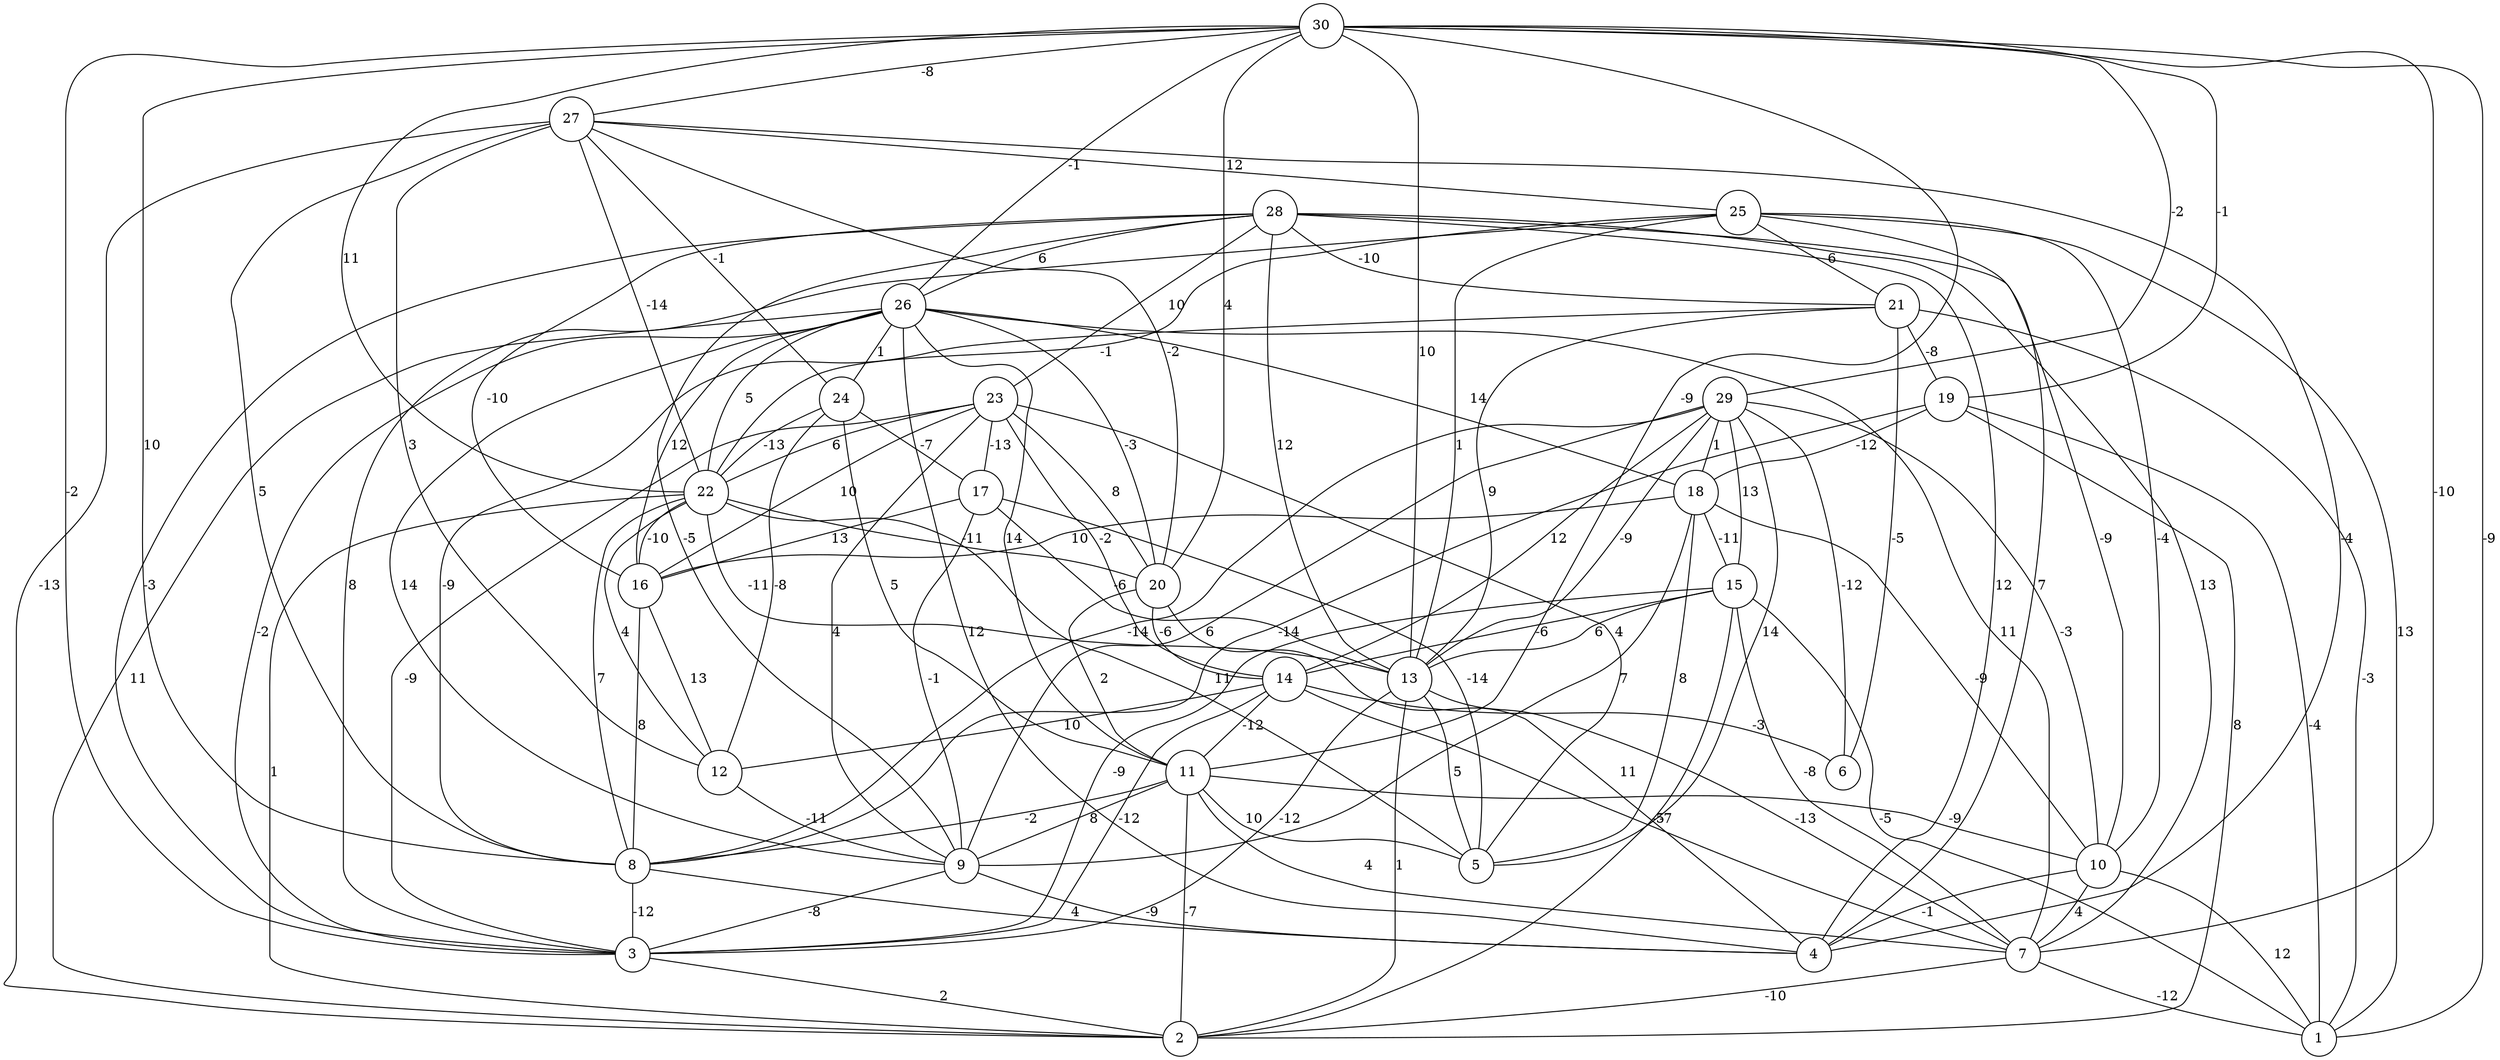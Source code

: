 graph { 
	 fontname="Helvetica,Arial,sans-serif" 
	 node [shape = circle]; 
	 30 -- 1 [label = "-9"];
	 30 -- 3 [label = "-2"];
	 30 -- 7 [label = "-10"];
	 30 -- 8 [label = "10"];
	 30 -- 11 [label = "-9"];
	 30 -- 13 [label = "10"];
	 30 -- 19 [label = "-1"];
	 30 -- 20 [label = "4"];
	 30 -- 22 [label = "11"];
	 30 -- 26 [label = "-1"];
	 30 -- 27 [label = "-8"];
	 30 -- 29 [label = "-2"];
	 29 -- 5 [label = "14"];
	 29 -- 6 [label = "-12"];
	 29 -- 8 [label = "-14"];
	 29 -- 9 [label = "6"];
	 29 -- 10 [label = "-3"];
	 29 -- 13 [label = "-9"];
	 29 -- 14 [label = "12"];
	 29 -- 15 [label = "13"];
	 29 -- 18 [label = "1"];
	 28 -- 3 [label = "-3"];
	 28 -- 4 [label = "12"];
	 28 -- 7 [label = "13"];
	 28 -- 9 [label = "-5"];
	 28 -- 10 [label = "-9"];
	 28 -- 13 [label = "12"];
	 28 -- 16 [label = "-10"];
	 28 -- 21 [label = "-10"];
	 28 -- 23 [label = "10"];
	 28 -- 26 [label = "6"];
	 27 -- 2 [label = "-13"];
	 27 -- 4 [label = "-4"];
	 27 -- 8 [label = "5"];
	 27 -- 12 [label = "3"];
	 27 -- 20 [label = "-2"];
	 27 -- 22 [label = "-14"];
	 27 -- 24 [label = "-1"];
	 27 -- 25 [label = "12"];
	 26 -- 2 [label = "11"];
	 26 -- 3 [label = "-2"];
	 26 -- 4 [label = "12"];
	 26 -- 7 [label = "11"];
	 26 -- 9 [label = "14"];
	 26 -- 11 [label = "14"];
	 26 -- 16 [label = "12"];
	 26 -- 18 [label = "14"];
	 26 -- 20 [label = "-3"];
	 26 -- 22 [label = "5"];
	 26 -- 24 [label = "1"];
	 25 -- 1 [label = "13"];
	 25 -- 3 [label = "8"];
	 25 -- 4 [label = "7"];
	 25 -- 10 [label = "-4"];
	 25 -- 13 [label = "1"];
	 25 -- 21 [label = "6"];
	 25 -- 22 [label = "-1"];
	 24 -- 11 [label = "5"];
	 24 -- 12 [label = "-8"];
	 24 -- 17 [label = "-7"];
	 24 -- 22 [label = "-13"];
	 23 -- 3 [label = "-9"];
	 23 -- 5 [label = "4"];
	 23 -- 9 [label = "4"];
	 23 -- 14 [label = "-2"];
	 23 -- 16 [label = "10"];
	 23 -- 17 [label = "-13"];
	 23 -- 20 [label = "8"];
	 23 -- 22 [label = "6"];
	 22 -- 2 [label = "1"];
	 22 -- 5 [label = "11"];
	 22 -- 8 [label = "7"];
	 22 -- 12 [label = "4"];
	 22 -- 13 [label = "-11"];
	 22 -- 16 [label = "-10"];
	 22 -- 20 [label = "-11"];
	 21 -- 1 [label = "-3"];
	 21 -- 6 [label = "-5"];
	 21 -- 8 [label = "-9"];
	 21 -- 13 [label = "9"];
	 21 -- 19 [label = "-8"];
	 20 -- 4 [label = "11"];
	 20 -- 11 [label = "2"];
	 20 -- 14 [label = "-6"];
	 19 -- 1 [label = "-4"];
	 19 -- 2 [label = "8"];
	 19 -- 8 [label = "-14"];
	 19 -- 18 [label = "-12"];
	 18 -- 5 [label = "8"];
	 18 -- 9 [label = "7"];
	 18 -- 10 [label = "-9"];
	 18 -- 15 [label = "-11"];
	 18 -- 16 [label = "10"];
	 17 -- 5 [label = "-14"];
	 17 -- 9 [label = "-1"];
	 17 -- 13 [label = "-6"];
	 17 -- 16 [label = "13"];
	 16 -- 8 [label = "8"];
	 16 -- 12 [label = "13"];
	 15 -- 1 [label = "-5"];
	 15 -- 2 [label = "-7"];
	 15 -- 3 [label = "-9"];
	 15 -- 7 [label = "-8"];
	 15 -- 13 [label = "6"];
	 15 -- 14 [label = "-6"];
	 14 -- 3 [label = "-12"];
	 14 -- 6 [label = "-3"];
	 14 -- 7 [label = "-5"];
	 14 -- 11 [label = "-12"];
	 14 -- 12 [label = "10"];
	 13 -- 2 [label = "1"];
	 13 -- 3 [label = "-12"];
	 13 -- 5 [label = "5"];
	 13 -- 7 [label = "-13"];
	 12 -- 9 [label = "-11"];
	 11 -- 2 [label = "-7"];
	 11 -- 5 [label = "10"];
	 11 -- 7 [label = "4"];
	 11 -- 8 [label = "-2"];
	 11 -- 9 [label = "8"];
	 11 -- 10 [label = "-9"];
	 10 -- 1 [label = "12"];
	 10 -- 4 [label = "-1"];
	 10 -- 7 [label = "4"];
	 9 -- 3 [label = "-8"];
	 9 -- 4 [label = "-9"];
	 8 -- 3 [label = "-12"];
	 8 -- 4 [label = "4"];
	 7 -- 1 [label = "-12"];
	 7 -- 2 [label = "-10"];
	 3 -- 2 [label = "2"];
	 1;
	 2;
	 3;
	 4;
	 5;
	 6;
	 7;
	 8;
	 9;
	 10;
	 11;
	 12;
	 13;
	 14;
	 15;
	 16;
	 17;
	 18;
	 19;
	 20;
	 21;
	 22;
	 23;
	 24;
	 25;
	 26;
	 27;
	 28;
	 29;
	 30;
}
